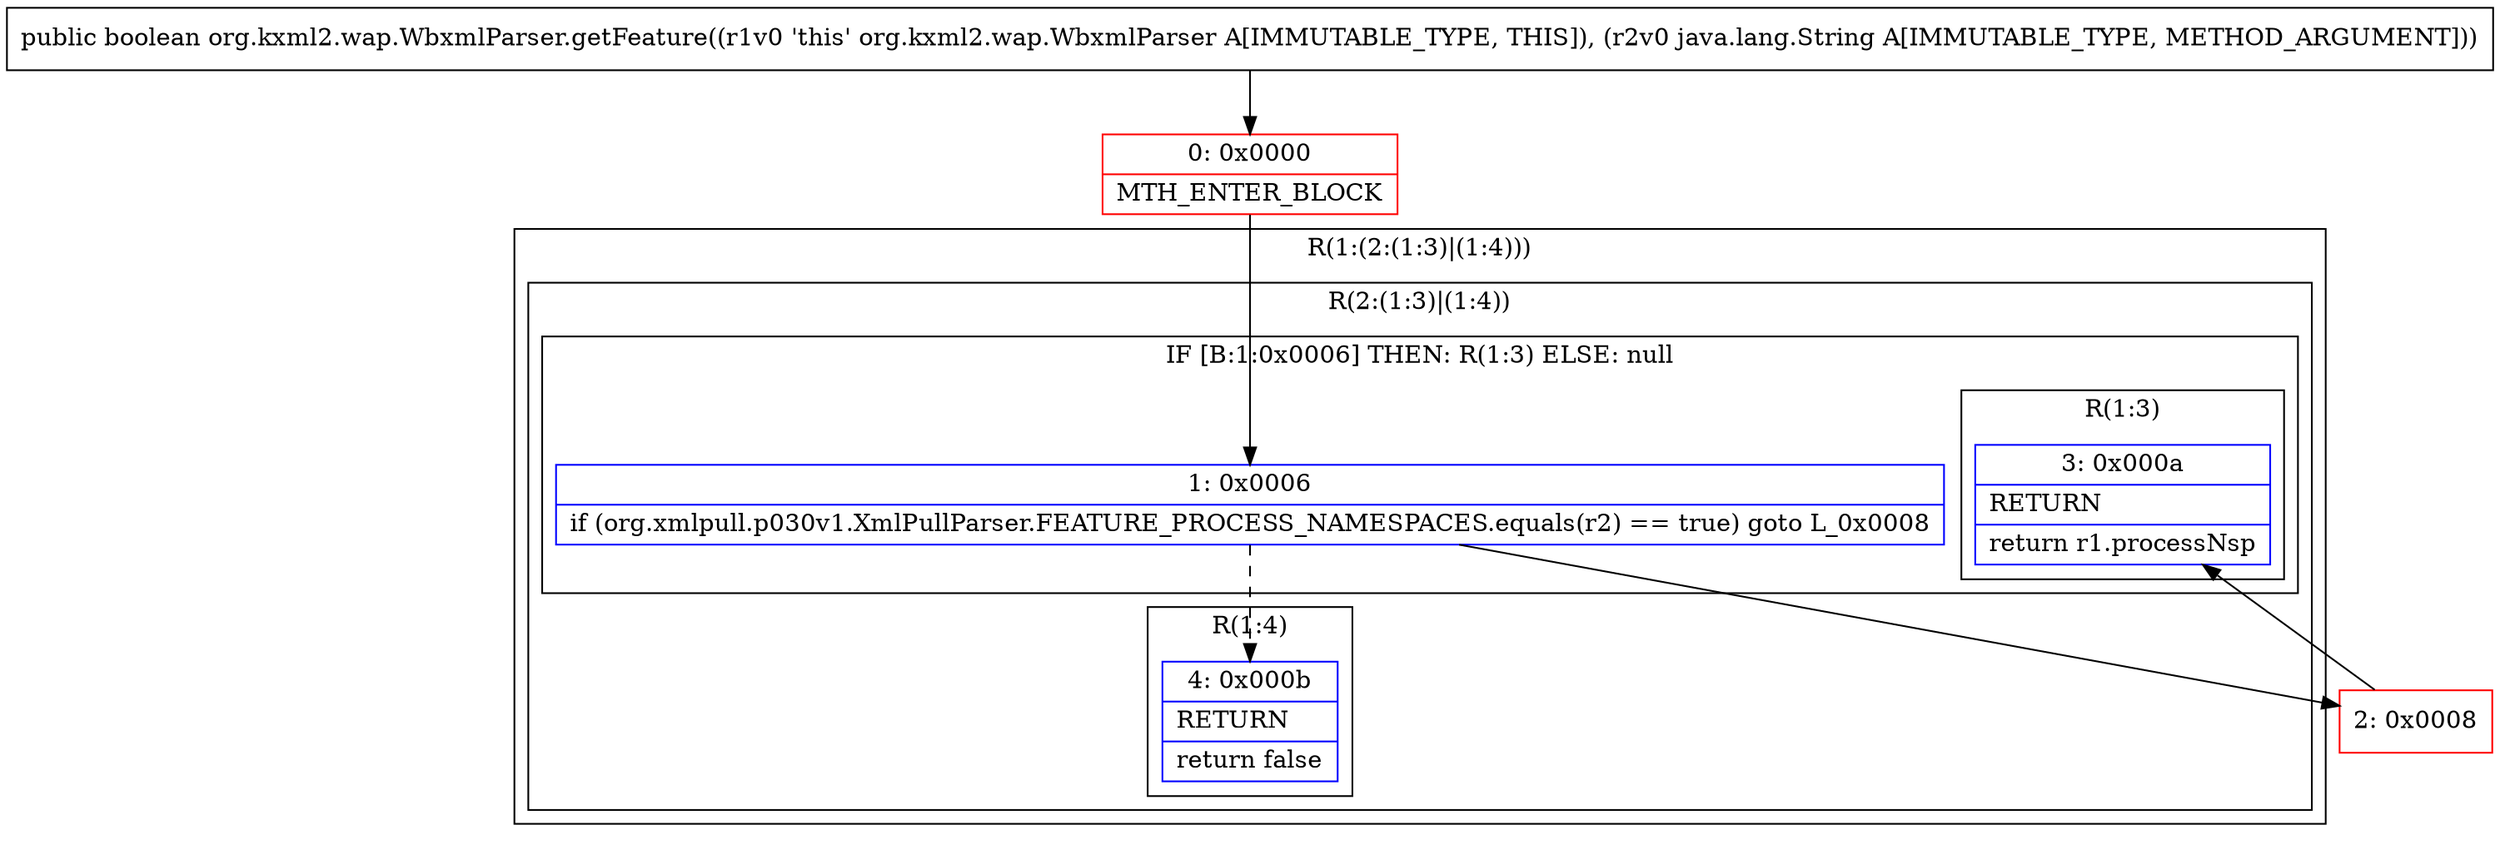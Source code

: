 digraph "CFG fororg.kxml2.wap.WbxmlParser.getFeature(Ljava\/lang\/String;)Z" {
subgraph cluster_Region_218079406 {
label = "R(1:(2:(1:3)|(1:4)))";
node [shape=record,color=blue];
subgraph cluster_Region_744039536 {
label = "R(2:(1:3)|(1:4))";
node [shape=record,color=blue];
subgraph cluster_IfRegion_2068635823 {
label = "IF [B:1:0x0006] THEN: R(1:3) ELSE: null";
node [shape=record,color=blue];
Node_1 [shape=record,label="{1\:\ 0x0006|if (org.xmlpull.p030v1.XmlPullParser.FEATURE_PROCESS_NAMESPACES.equals(r2) == true) goto L_0x0008\l}"];
subgraph cluster_Region_1527398103 {
label = "R(1:3)";
node [shape=record,color=blue];
Node_3 [shape=record,label="{3\:\ 0x000a|RETURN\l|return r1.processNsp\l}"];
}
}
subgraph cluster_Region_713101256 {
label = "R(1:4)";
node [shape=record,color=blue];
Node_4 [shape=record,label="{4\:\ 0x000b|RETURN\l|return false\l}"];
}
}
}
Node_0 [shape=record,color=red,label="{0\:\ 0x0000|MTH_ENTER_BLOCK\l}"];
Node_2 [shape=record,color=red,label="{2\:\ 0x0008}"];
MethodNode[shape=record,label="{public boolean org.kxml2.wap.WbxmlParser.getFeature((r1v0 'this' org.kxml2.wap.WbxmlParser A[IMMUTABLE_TYPE, THIS]), (r2v0 java.lang.String A[IMMUTABLE_TYPE, METHOD_ARGUMENT])) }"];
MethodNode -> Node_0;
Node_1 -> Node_2;
Node_1 -> Node_4[style=dashed];
Node_0 -> Node_1;
Node_2 -> Node_3;
}

